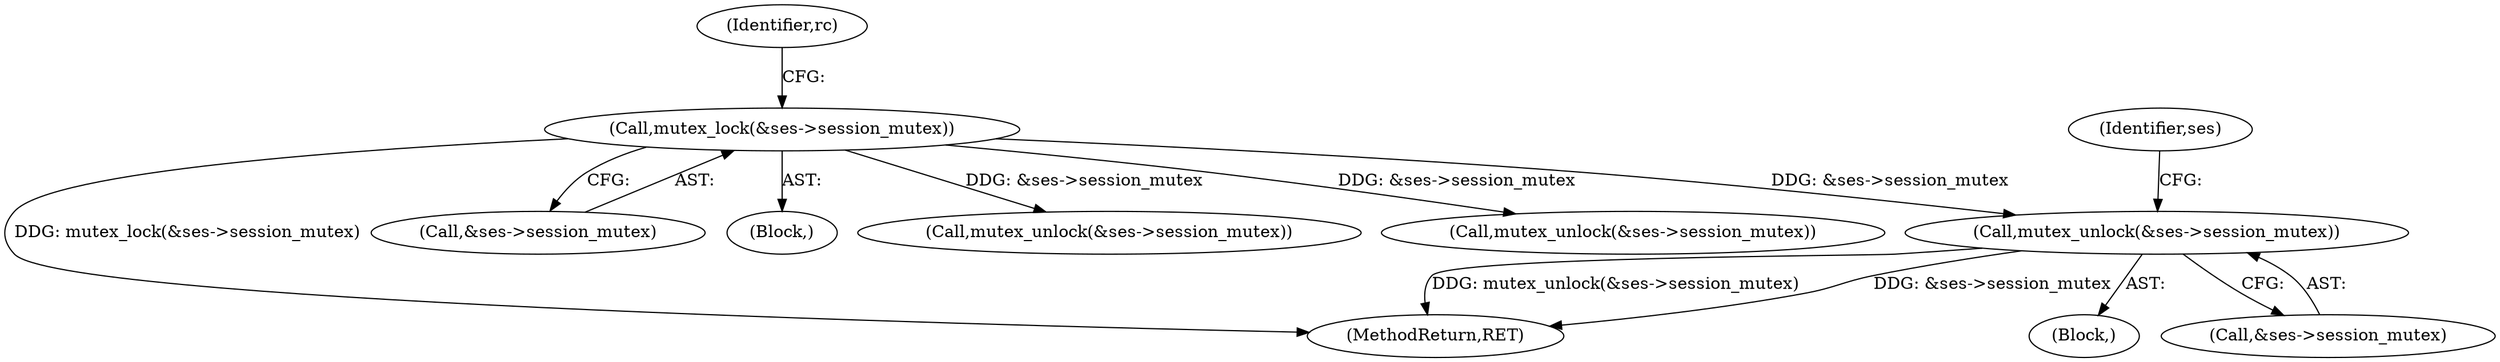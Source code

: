 digraph "0_linux_4ff67b720c02c36e54d55b88c2931879b7db1cd2_0@API" {
"1000180" [label="(Call,mutex_unlock(&ses->session_mutex))"];
"1000136" [label="(Call,mutex_lock(&ses->session_mutex))"];
"1000390" [label="(MethodReturn,RET)"];
"1000137" [label="(Call,&ses->session_mutex)"];
"1000180" [label="(Call,mutex_unlock(&ses->session_mutex))"];
"1000127" [label="(Block,)"];
"1000179" [label="(Block,)"];
"1000186" [label="(Identifier,ses)"];
"1000142" [label="(Identifier,rc)"];
"1000136" [label="(Call,mutex_lock(&ses->session_mutex))"];
"1000192" [label="(Call,mutex_unlock(&ses->session_mutex))"];
"1000149" [label="(Call,mutex_unlock(&ses->session_mutex))"];
"1000181" [label="(Call,&ses->session_mutex)"];
"1000180" -> "1000179"  [label="AST: "];
"1000180" -> "1000181"  [label="CFG: "];
"1000181" -> "1000180"  [label="AST: "];
"1000186" -> "1000180"  [label="CFG: "];
"1000180" -> "1000390"  [label="DDG: &ses->session_mutex"];
"1000180" -> "1000390"  [label="DDG: mutex_unlock(&ses->session_mutex)"];
"1000136" -> "1000180"  [label="DDG: &ses->session_mutex"];
"1000136" -> "1000127"  [label="AST: "];
"1000136" -> "1000137"  [label="CFG: "];
"1000137" -> "1000136"  [label="AST: "];
"1000142" -> "1000136"  [label="CFG: "];
"1000136" -> "1000390"  [label="DDG: mutex_lock(&ses->session_mutex)"];
"1000136" -> "1000149"  [label="DDG: &ses->session_mutex"];
"1000136" -> "1000192"  [label="DDG: &ses->session_mutex"];
}
